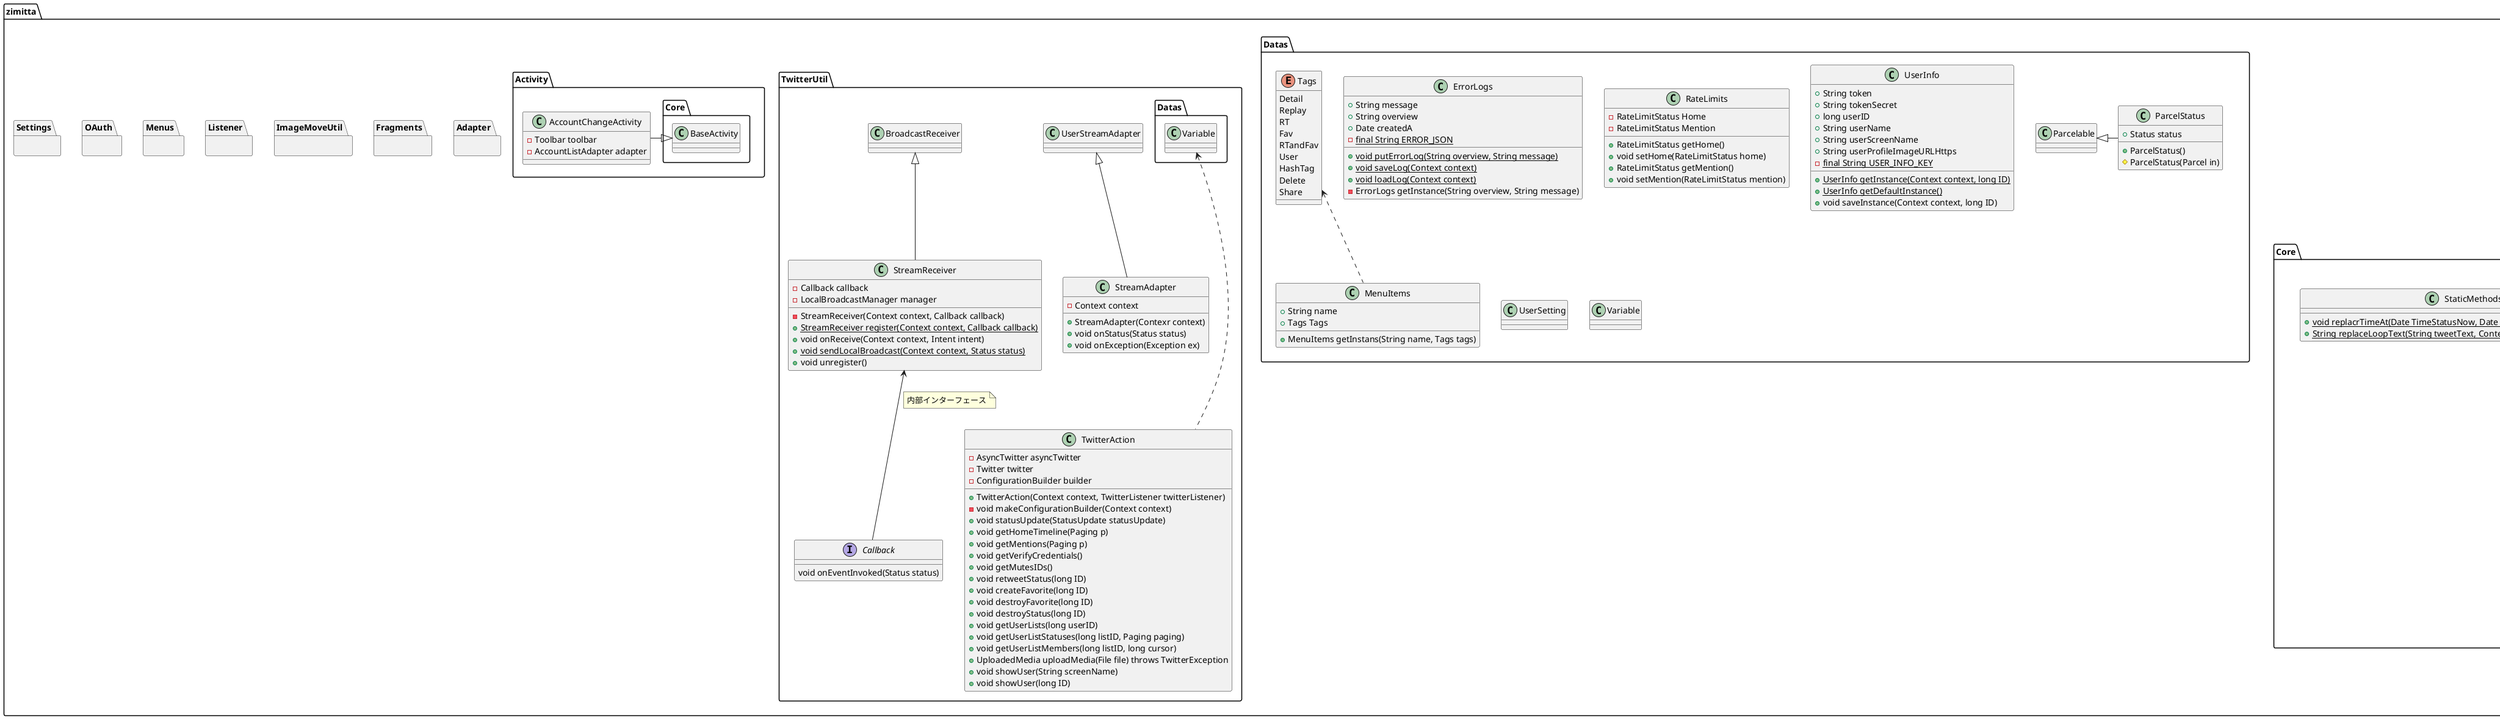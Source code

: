 @startuml

package zimitta{

    Core -[hidden]u- Datas

    package Datas{
        Tags <.. MenuItems
        Parcelable <|- ParcelStatus

        class ErrorLogs{
            +String message
            +String overview
            +Date createdA
            -{static} final String ERROR_JSON
            +{static} void putErrorLog(String overview, String message)
            +{static} void saveLog(Context context)
            +{static} void loadLog(Context context)
            -ErrorLogs getInstance(String overview, String message)
        }

        class MenuItems{
            +String name
            +Tags Tags
            +MenuItems getInstans(String name, Tags tags)
        }

        enum Tags{
            Detail
            Replay
            RT
            Fav
            RTandFav
            User
            HashTag
            Delete
            Share
        }

        class ParcelStatus{
            +Status status
            +ParcelStatus()
            #ParcelStatus(Parcel in)
        }

        class RateLimits{
            -RateLimitStatus Home
            -RateLimitStatus Mention
            +RateLimitStatus getHome()
            +void setHome(RateLimitStatus home)
            +RateLimitStatus getMention()
            +void setMention(RateLimitStatus mention)
        }

        class UserInfo{
            +String token
            +String tokenSecret
            +long userID
            +String userName
            +String userScreenName
            +String userProfileImageURLHttps
            -{static} final String USER_INFO_KEY

            +{static} UserInfo getInstance(Context context, long ID)
            +{static} UserInfo getDefaultInstance()
            +void saveInstance(Context context, long ID)
        }

        class UserSetting{

        }

        class Variable{

        }
    }

    package TwitterUtil{

        UserStreamAdapter <|-- StreamAdapter
        BroadcastReceiver <|-- StreamReceiver
        StreamReceiver <-- Callback
        note on link : 内部インターフェース
        Datas.Variable <.d.. TwitterAction


        class StreamAdapter{
            -Context context
            +StreamAdapter(Contexr context)
            +void onStatus(Status status)
            +void onException(Exception ex)
        }

        interface Callback{
            void onEventInvoked(Status status)
        }

        class StreamReceiver{
            -Callback callback
            -LocalBroadcastManager manager
            -StreamReceiver(Context context, Callback callback)
            +{static} StreamReceiver register(Context context, Callback callback)
            +void onReceive(Context context, Intent intent)
            +{static} void sendLocalBroadcast(Context context, Status status)
            +void unregister()
        }

        class TwitterAction{
            -AsyncTwitter asyncTwitter
            -Twitter twitter
            -ConfigurationBuilder builder
            +TwitterAction(Context context, TwitterListener twitterListener)
            -void makeConfigurationBuilder(Context context)
            +void statusUpdate(StatusUpdate statusUpdate)
            +void getHomeTimeline(Paging p)
            +void getMentions(Paging p)
            +void getVerifyCredentials()
            +void getMutesIDs()
            +void retweetStatus(long ID)
            +void createFavorite(long ID)
            +void destroyFavorite(long ID)
            +void destroyStatus(long ID)
            +void getUserLists(long userID)
            +void getUserListStatuses(long listID, Paging paging)
            +void getUserListMembers(long listID, long cursor)
            +UploadedMedia uploadMedia(File file) throws TwitterException
            +void showUser(String screenName)
            +void showUser(long ID)
        }
    }

    package Core{
        AppCompatActivity <|-- BaseActivity
        BaseActivity <|- MainActivity
        Fragment <|-- BaseFragment
        TimerTask <|-- LimitTimer
        BaseFragment <- LimitTimer
        note on link : 内部クラス
        ClickableSpan <|-- HashTagClickable
        LinkMovementMethod <|-- MutableLinkMovementMethod
        OnUrlClickListener <.. MutableLinkMovementMethod : URLタップ時の\nイベント受け取り
        NetStatusUtil <.. MainActivity
        ClickableSpan <|-- UserIDClickable
        Datas.Variable <.d. MainActivity
        TwitterUtil.TwitterAction <. BaseActivity
        TwitterUtil.TwitterAction <. MainActivity
        TwitterUtil.TwitterAction <. BaseFragment

        class BaseActivity{
            # void showToast(String text)
        }
        class MainActivity{
            - SharedPreferences preferences
            - TwitterAction mAction
            - TwitterListener listener

            - void showMenu()
        }

        class BaseFragment{
            # ListView mListView
            # SwipeRefreshLayout mSwipeRefreshLayout
            # TwitterAction mAction
            # boolean isStatusAdd
            # StreamReceiver mStreamReceiver
            # Timer limitTimer
            # boolean isLimited

            # void showToast(String text)
            # void setStatusItemClickListener()
            # void setLongStatusItemClickListener()
        }

        class LimitTimer{
            + void run()
        }

        class HashTagClickable{
            + void onClick(View widget)
        }

        class JSONToolKit{
            +{static} List<ErrorLogs> JSONtoErrorList(String json)
            +{static} String ErrorListtoJSON(List<ErrorLogs> list)
        }

        class MutableLinkMovementMethod{
            -OnUrlClickListener listener
        }

        interface OnUrlClickListener{
            +{abstract} void onUrlClick(TextView widget, Uri uri)
        }

        class NetStatusUtil{
            +{static} boolean isOnline(Context context)
        }

        class StaticMethods{
            +{static} void replacrTimeAt(Date TimeStatusNow, Date CreatedAt, TextView timeView)
            +{static} String replaceLoopText(String tweetText, Context context)
        }

        class UserIDClickable
    }

    package Activity{

        Core.BaseActivity <|- AccountChangeActivity

        class AccountChangeActivity{
            -Toolbar toolbar
            -AccountListAdapter adapter
        }
    }

    package Adapter{

    }

    package Fragments{

    }

    package ImageMoveUtil{

    }

    package Listener{

    }
    package Menus{

    }
    package OAuth{

    }

    package Settings{

    }
}
@enduml
